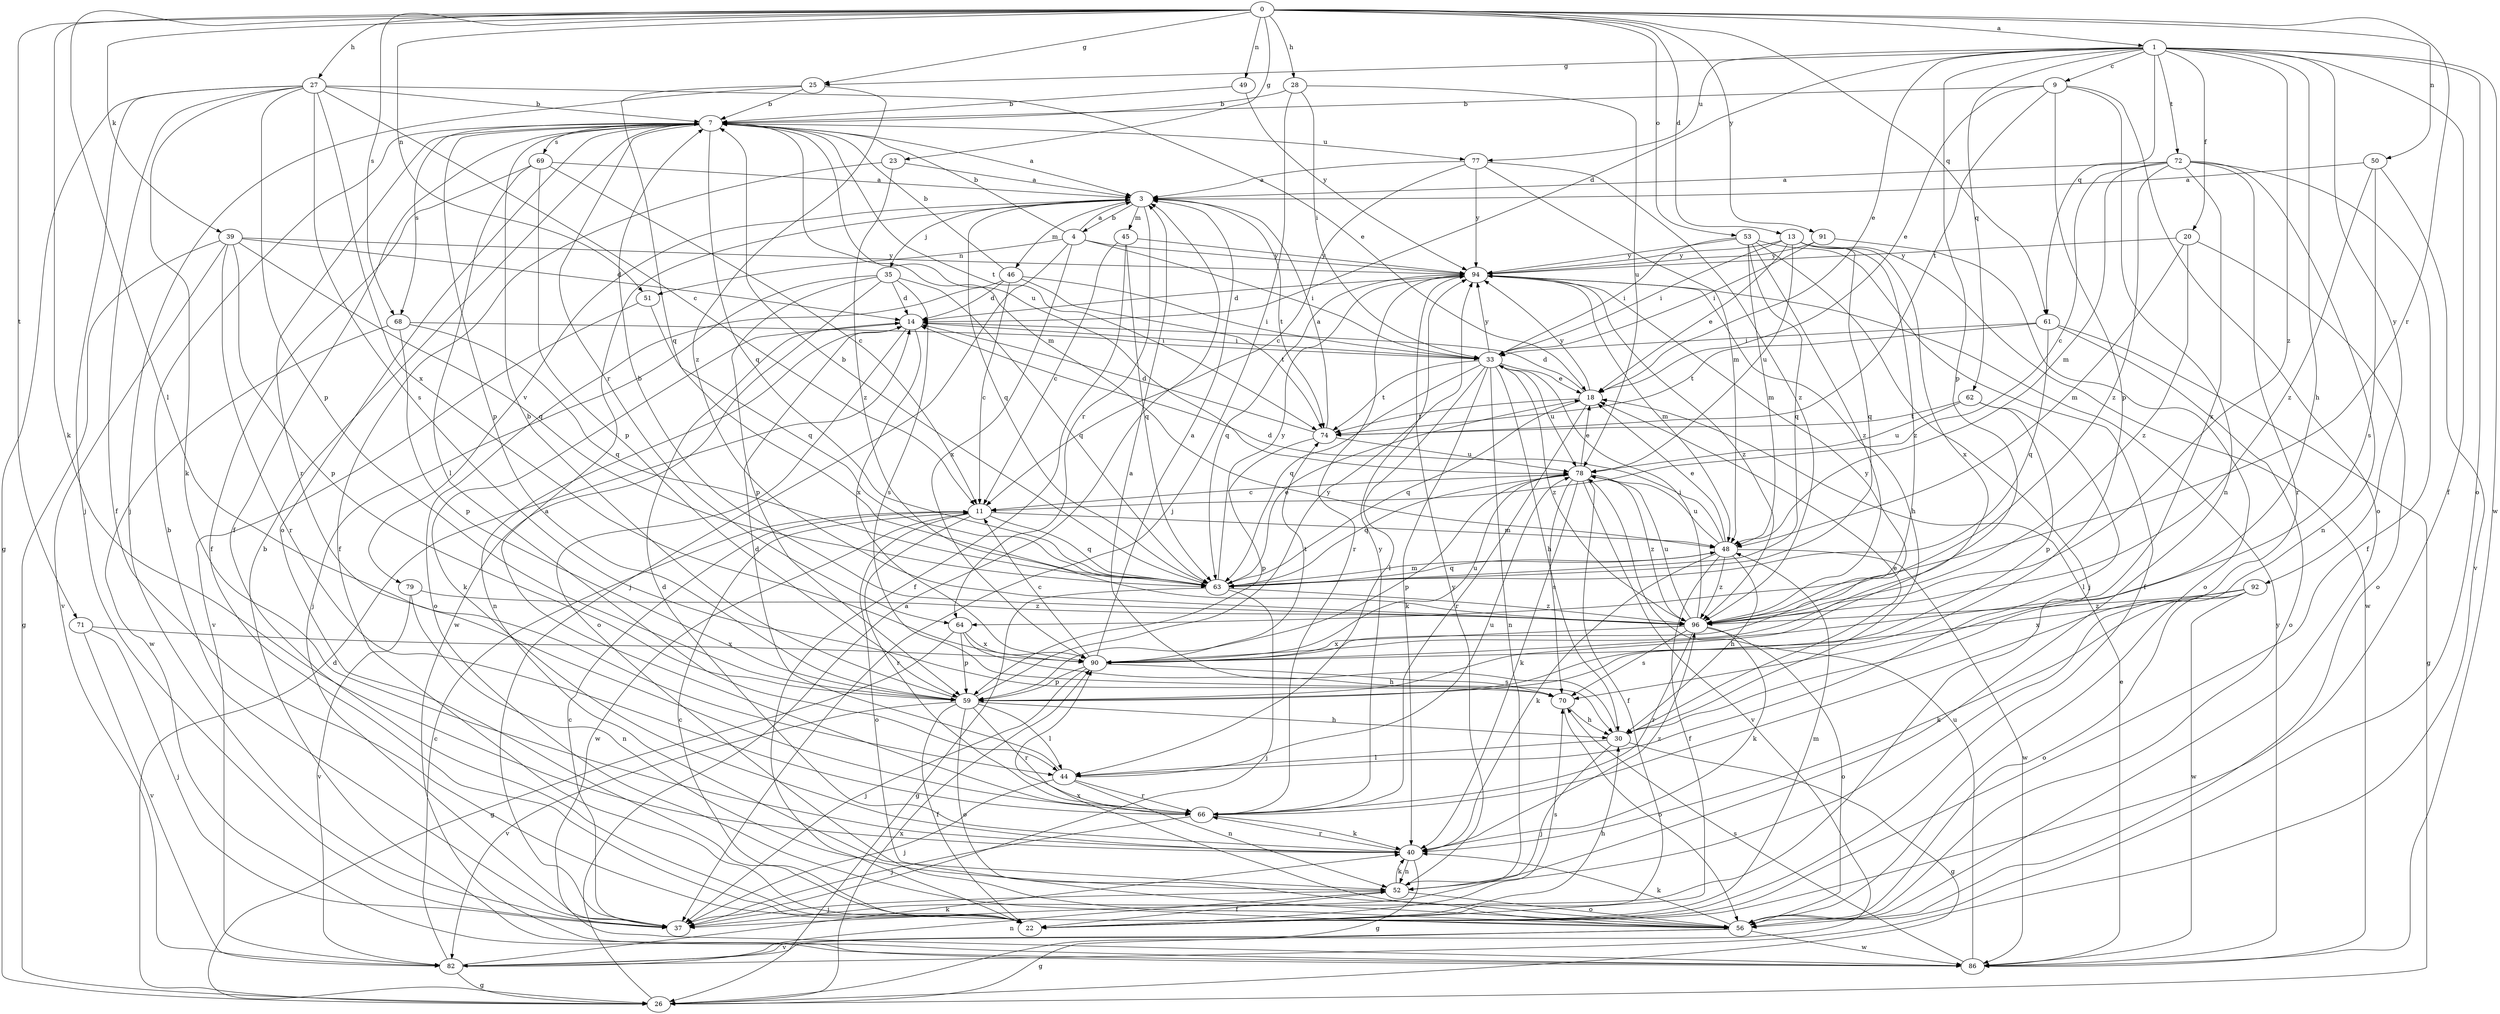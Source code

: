 strict digraph  {
0;
1;
3;
4;
7;
9;
11;
13;
14;
18;
20;
22;
23;
25;
26;
27;
28;
30;
33;
35;
37;
39;
40;
44;
45;
46;
48;
49;
50;
51;
52;
53;
56;
59;
61;
62;
63;
64;
66;
68;
69;
70;
71;
72;
74;
77;
78;
79;
82;
86;
90;
91;
92;
94;
96;
0 -> 1  [label=a];
0 -> 13  [label=d];
0 -> 23  [label=g];
0 -> 25  [label=g];
0 -> 27  [label=h];
0 -> 28  [label=h];
0 -> 39  [label=k];
0 -> 40  [label=k];
0 -> 44  [label=l];
0 -> 49  [label=n];
0 -> 50  [label=n];
0 -> 51  [label=n];
0 -> 53  [label=o];
0 -> 61  [label=q];
0 -> 64  [label=r];
0 -> 68  [label=s];
0 -> 71  [label=t];
0 -> 91  [label=y];
1 -> 9  [label=c];
1 -> 14  [label=d];
1 -> 18  [label=e];
1 -> 20  [label=f];
1 -> 22  [label=f];
1 -> 25  [label=g];
1 -> 30  [label=h];
1 -> 56  [label=o];
1 -> 59  [label=p];
1 -> 61  [label=q];
1 -> 62  [label=q];
1 -> 72  [label=t];
1 -> 77  [label=u];
1 -> 86  [label=w];
1 -> 92  [label=y];
1 -> 96  [label=z];
3 -> 4  [label=b];
3 -> 35  [label=j];
3 -> 45  [label=m];
3 -> 46  [label=m];
3 -> 63  [label=q];
3 -> 64  [label=r];
3 -> 74  [label=t];
3 -> 79  [label=v];
4 -> 3  [label=a];
4 -> 7  [label=b];
4 -> 33  [label=i];
4 -> 37  [label=j];
4 -> 51  [label=n];
4 -> 90  [label=x];
4 -> 94  [label=y];
7 -> 3  [label=a];
7 -> 22  [label=f];
7 -> 48  [label=m];
7 -> 56  [label=o];
7 -> 59  [label=p];
7 -> 63  [label=q];
7 -> 64  [label=r];
7 -> 66  [label=r];
7 -> 68  [label=s];
7 -> 69  [label=s];
7 -> 74  [label=t];
7 -> 77  [label=u];
7 -> 78  [label=u];
9 -> 7  [label=b];
9 -> 18  [label=e];
9 -> 52  [label=n];
9 -> 56  [label=o];
9 -> 59  [label=p];
9 -> 74  [label=t];
11 -> 48  [label=m];
11 -> 56  [label=o];
11 -> 63  [label=q];
11 -> 66  [label=r];
11 -> 86  [label=w];
13 -> 18  [label=e];
13 -> 33  [label=i];
13 -> 63  [label=q];
13 -> 78  [label=u];
13 -> 86  [label=w];
13 -> 90  [label=x];
13 -> 94  [label=y];
13 -> 96  [label=z];
14 -> 33  [label=i];
14 -> 40  [label=k];
14 -> 52  [label=n];
14 -> 56  [label=o];
14 -> 90  [label=x];
18 -> 14  [label=d];
18 -> 63  [label=q];
18 -> 66  [label=r];
18 -> 74  [label=t];
18 -> 94  [label=y];
20 -> 48  [label=m];
20 -> 56  [label=o];
20 -> 94  [label=y];
20 -> 96  [label=z];
22 -> 11  [label=c];
22 -> 30  [label=h];
22 -> 48  [label=m];
22 -> 70  [label=s];
23 -> 3  [label=a];
23 -> 22  [label=f];
23 -> 96  [label=z];
25 -> 7  [label=b];
25 -> 37  [label=j];
25 -> 63  [label=q];
25 -> 96  [label=z];
26 -> 3  [label=a];
26 -> 14  [label=d];
26 -> 90  [label=x];
27 -> 7  [label=b];
27 -> 11  [label=c];
27 -> 18  [label=e];
27 -> 22  [label=f];
27 -> 26  [label=g];
27 -> 37  [label=j];
27 -> 40  [label=k];
27 -> 59  [label=p];
27 -> 70  [label=s];
27 -> 90  [label=x];
28 -> 7  [label=b];
28 -> 33  [label=i];
28 -> 37  [label=j];
28 -> 78  [label=u];
30 -> 3  [label=a];
30 -> 18  [label=e];
30 -> 26  [label=g];
30 -> 37  [label=j];
30 -> 44  [label=l];
33 -> 18  [label=e];
33 -> 30  [label=h];
33 -> 40  [label=k];
33 -> 44  [label=l];
33 -> 52  [label=n];
33 -> 63  [label=q];
33 -> 74  [label=t];
33 -> 78  [label=u];
33 -> 94  [label=y];
33 -> 96  [label=z];
35 -> 14  [label=d];
35 -> 37  [label=j];
35 -> 59  [label=p];
35 -> 63  [label=q];
35 -> 70  [label=s];
35 -> 86  [label=w];
37 -> 7  [label=b];
37 -> 11  [label=c];
39 -> 14  [label=d];
39 -> 26  [label=g];
39 -> 59  [label=p];
39 -> 63  [label=q];
39 -> 66  [label=r];
39 -> 82  [label=v];
39 -> 94  [label=y];
40 -> 14  [label=d];
40 -> 26  [label=g];
40 -> 52  [label=n];
40 -> 66  [label=r];
40 -> 96  [label=z];
44 -> 14  [label=d];
44 -> 37  [label=j];
44 -> 52  [label=n];
44 -> 66  [label=r];
44 -> 78  [label=u];
45 -> 11  [label=c];
45 -> 22  [label=f];
45 -> 63  [label=q];
45 -> 94  [label=y];
46 -> 7  [label=b];
46 -> 11  [label=c];
46 -> 14  [label=d];
46 -> 33  [label=i];
46 -> 56  [label=o];
46 -> 74  [label=t];
48 -> 14  [label=d];
48 -> 18  [label=e];
48 -> 22  [label=f];
48 -> 30  [label=h];
48 -> 40  [label=k];
48 -> 63  [label=q];
48 -> 78  [label=u];
48 -> 86  [label=w];
48 -> 96  [label=z];
49 -> 7  [label=b];
49 -> 94  [label=y];
50 -> 3  [label=a];
50 -> 70  [label=s];
50 -> 82  [label=v];
50 -> 96  [label=z];
51 -> 63  [label=q];
51 -> 82  [label=v];
52 -> 22  [label=f];
52 -> 37  [label=j];
52 -> 40  [label=k];
52 -> 56  [label=o];
52 -> 94  [label=y];
53 -> 22  [label=f];
53 -> 33  [label=i];
53 -> 37  [label=j];
53 -> 48  [label=m];
53 -> 63  [label=q];
53 -> 94  [label=y];
53 -> 96  [label=z];
56 -> 26  [label=g];
56 -> 40  [label=k];
56 -> 82  [label=v];
56 -> 86  [label=w];
56 -> 90  [label=x];
59 -> 7  [label=b];
59 -> 22  [label=f];
59 -> 30  [label=h];
59 -> 44  [label=l];
59 -> 56  [label=o];
59 -> 66  [label=r];
59 -> 82  [label=v];
59 -> 94  [label=y];
61 -> 26  [label=g];
61 -> 33  [label=i];
61 -> 56  [label=o];
61 -> 63  [label=q];
61 -> 74  [label=t];
62 -> 44  [label=l];
62 -> 59  [label=p];
62 -> 74  [label=t];
62 -> 78  [label=u];
63 -> 7  [label=b];
63 -> 18  [label=e];
63 -> 26  [label=g];
63 -> 37  [label=j];
63 -> 48  [label=m];
63 -> 94  [label=y];
63 -> 96  [label=z];
64 -> 26  [label=g];
64 -> 30  [label=h];
64 -> 59  [label=p];
64 -> 90  [label=x];
66 -> 3  [label=a];
66 -> 37  [label=j];
66 -> 40  [label=k];
66 -> 94  [label=y];
68 -> 33  [label=i];
68 -> 59  [label=p];
68 -> 63  [label=q];
68 -> 86  [label=w];
69 -> 3  [label=a];
69 -> 11  [label=c];
69 -> 22  [label=f];
69 -> 44  [label=l];
69 -> 59  [label=p];
70 -> 30  [label=h];
70 -> 56  [label=o];
71 -> 37  [label=j];
71 -> 82  [label=v];
71 -> 90  [label=x];
72 -> 3  [label=a];
72 -> 11  [label=c];
72 -> 22  [label=f];
72 -> 48  [label=m];
72 -> 52  [label=n];
72 -> 66  [label=r];
72 -> 90  [label=x];
72 -> 96  [label=z];
74 -> 3  [label=a];
74 -> 14  [label=d];
74 -> 59  [label=p];
74 -> 78  [label=u];
77 -> 3  [label=a];
77 -> 11  [label=c];
77 -> 48  [label=m];
77 -> 94  [label=y];
77 -> 96  [label=z];
78 -> 11  [label=c];
78 -> 18  [label=e];
78 -> 22  [label=f];
78 -> 40  [label=k];
78 -> 59  [label=p];
78 -> 63  [label=q];
78 -> 70  [label=s];
78 -> 82  [label=v];
78 -> 96  [label=z];
79 -> 52  [label=n];
79 -> 82  [label=v];
79 -> 96  [label=z];
82 -> 11  [label=c];
82 -> 26  [label=g];
82 -> 40  [label=k];
82 -> 52  [label=n];
86 -> 7  [label=b];
86 -> 18  [label=e];
86 -> 70  [label=s];
86 -> 78  [label=u];
86 -> 94  [label=y];
90 -> 3  [label=a];
90 -> 11  [label=c];
90 -> 37  [label=j];
90 -> 59  [label=p];
90 -> 70  [label=s];
90 -> 74  [label=t];
90 -> 78  [label=u];
90 -> 94  [label=y];
91 -> 33  [label=i];
91 -> 56  [label=o];
91 -> 94  [label=y];
92 -> 40  [label=k];
92 -> 56  [label=o];
92 -> 86  [label=w];
92 -> 90  [label=x];
92 -> 96  [label=z];
94 -> 14  [label=d];
94 -> 30  [label=h];
94 -> 48  [label=m];
94 -> 63  [label=q];
94 -> 66  [label=r];
94 -> 96  [label=z];
96 -> 7  [label=b];
96 -> 33  [label=i];
96 -> 40  [label=k];
96 -> 56  [label=o];
96 -> 66  [label=r];
96 -> 70  [label=s];
96 -> 78  [label=u];
96 -> 90  [label=x];
}
